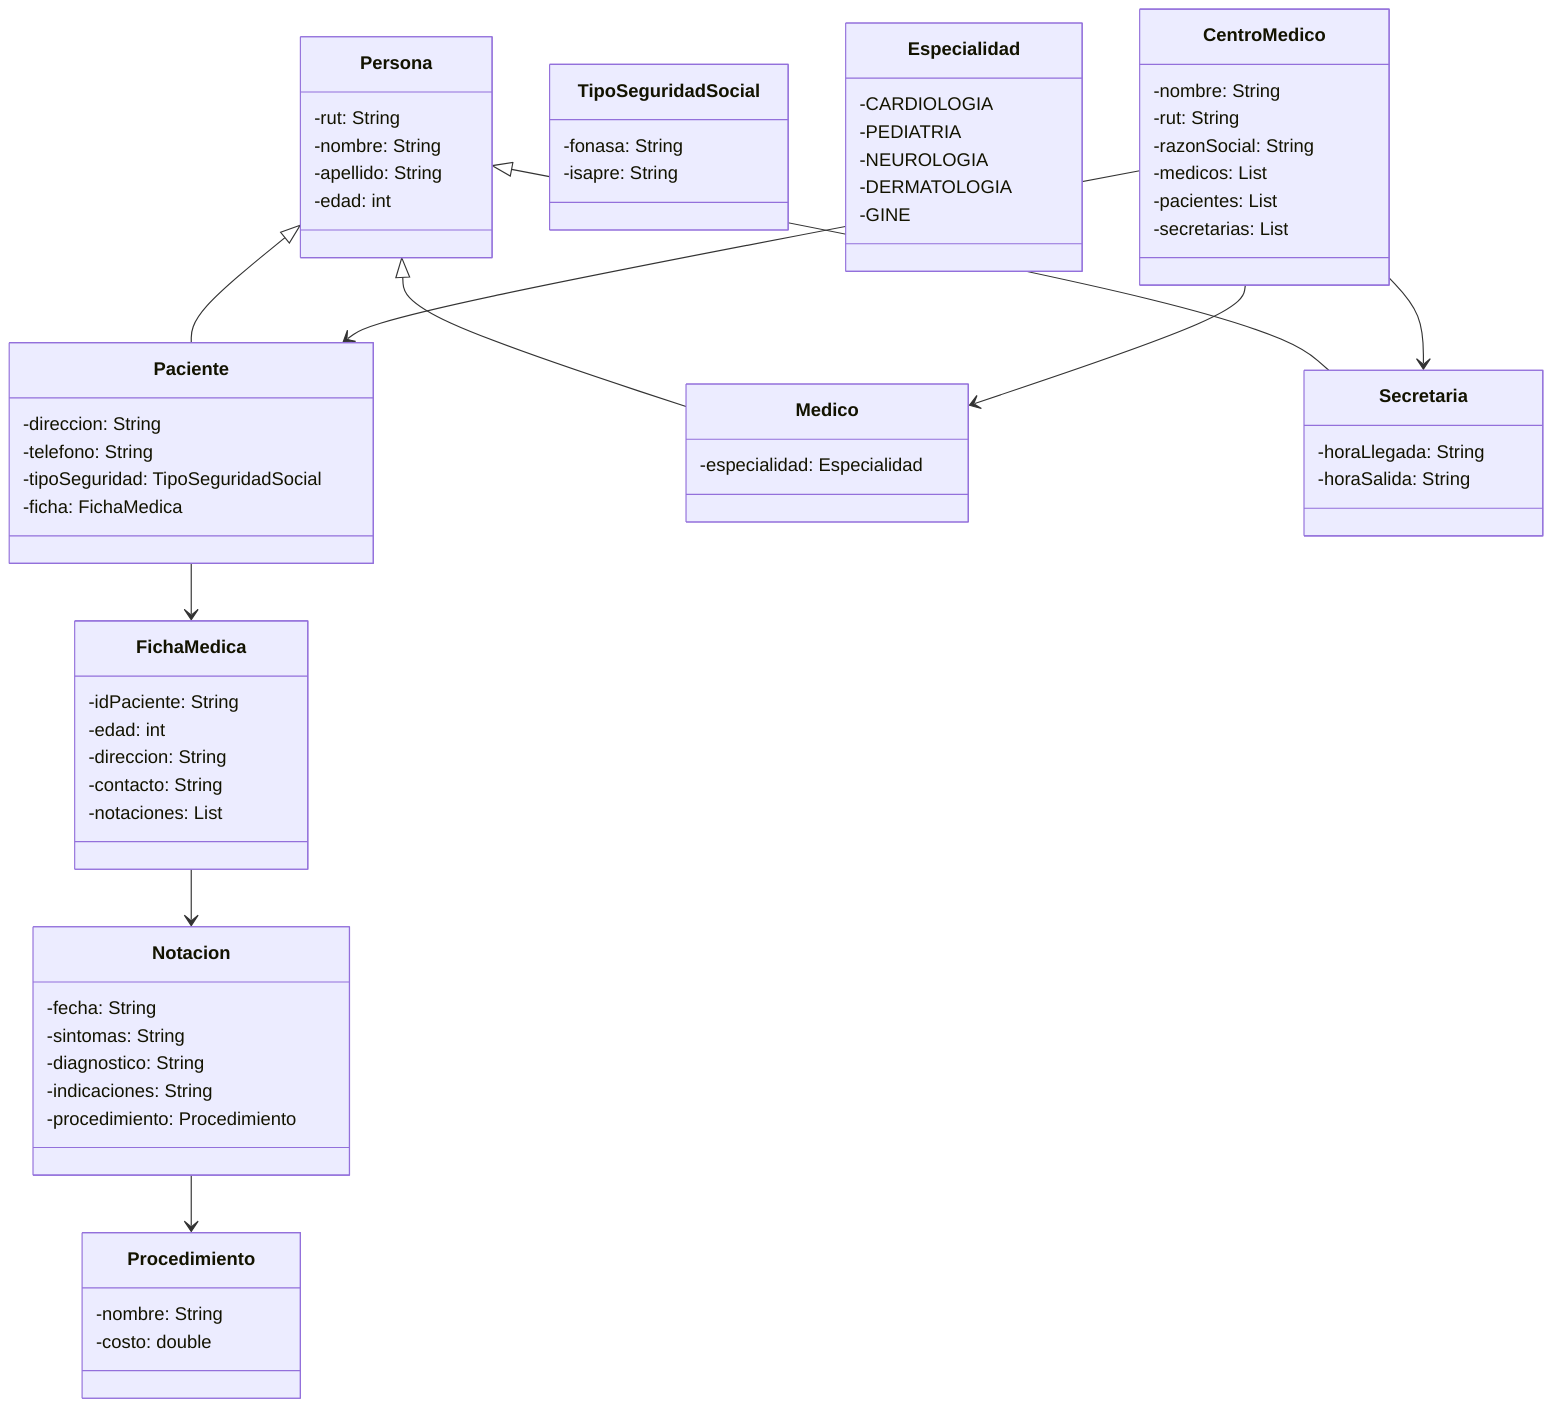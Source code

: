 classDiagram
    %% Clases base
    class Persona {
        -rut: String
        -nombre: String
        -apellido: String
        -edad: int
    }

    %% Clases derivadas de Persona
    class Paciente {
        -direccion: String
        -telefono: String
        -tipoSeguridad: TipoSeguridadSocial
        -ficha: FichaMedica
    }
    class Medico {
        -especialidad: Especialidad
    }
    class Secretaria {
        -horaLlegada: String
        -horaSalida: String
    }

    %% Clases de gestión médica
    class FichaMedica {
        -idPaciente: String
        -edad: int
        -direccion: String
        -contacto: String
        -notaciones: List
    }
    class Notacion {
        -fecha: String
        -sintomas: String
        -diagnostico: String
        -indicaciones: String
        -procedimiento: Procedimiento
    }
    class Procedimiento {
        -nombre: String
        -costo: double
    }

    %% Clases de apoyo
    class TipoSeguridadSocial {
        -fonasa: String
        -isapre: String
    }
    class Especialidad {
        -CARDIOLOGIA
        -PEDIATRIA
        -NEUROLOGIA
        -DERMATOLOGIA
        -GINE
    }

    %% Clase principal
    class CentroMedico {
        -nombre: String
        -rut: String
        -razonSocial: String
        -medicos: List
        -pacientes: List
        -secretarias: List
    }

    %% Relaciones de herencia
    Persona <|-- Paciente
    Persona <|-- Medico
    Persona <|-- Secretaria

    %% Relaciones de composición/asociación
    Paciente --> FichaMedica
    FichaMedica --> Notacion
    Notacion --> Procedimiento
    CentroMedico --> Medico
    CentroMedico --> Paciente
    CentroMedico --> Secretaria